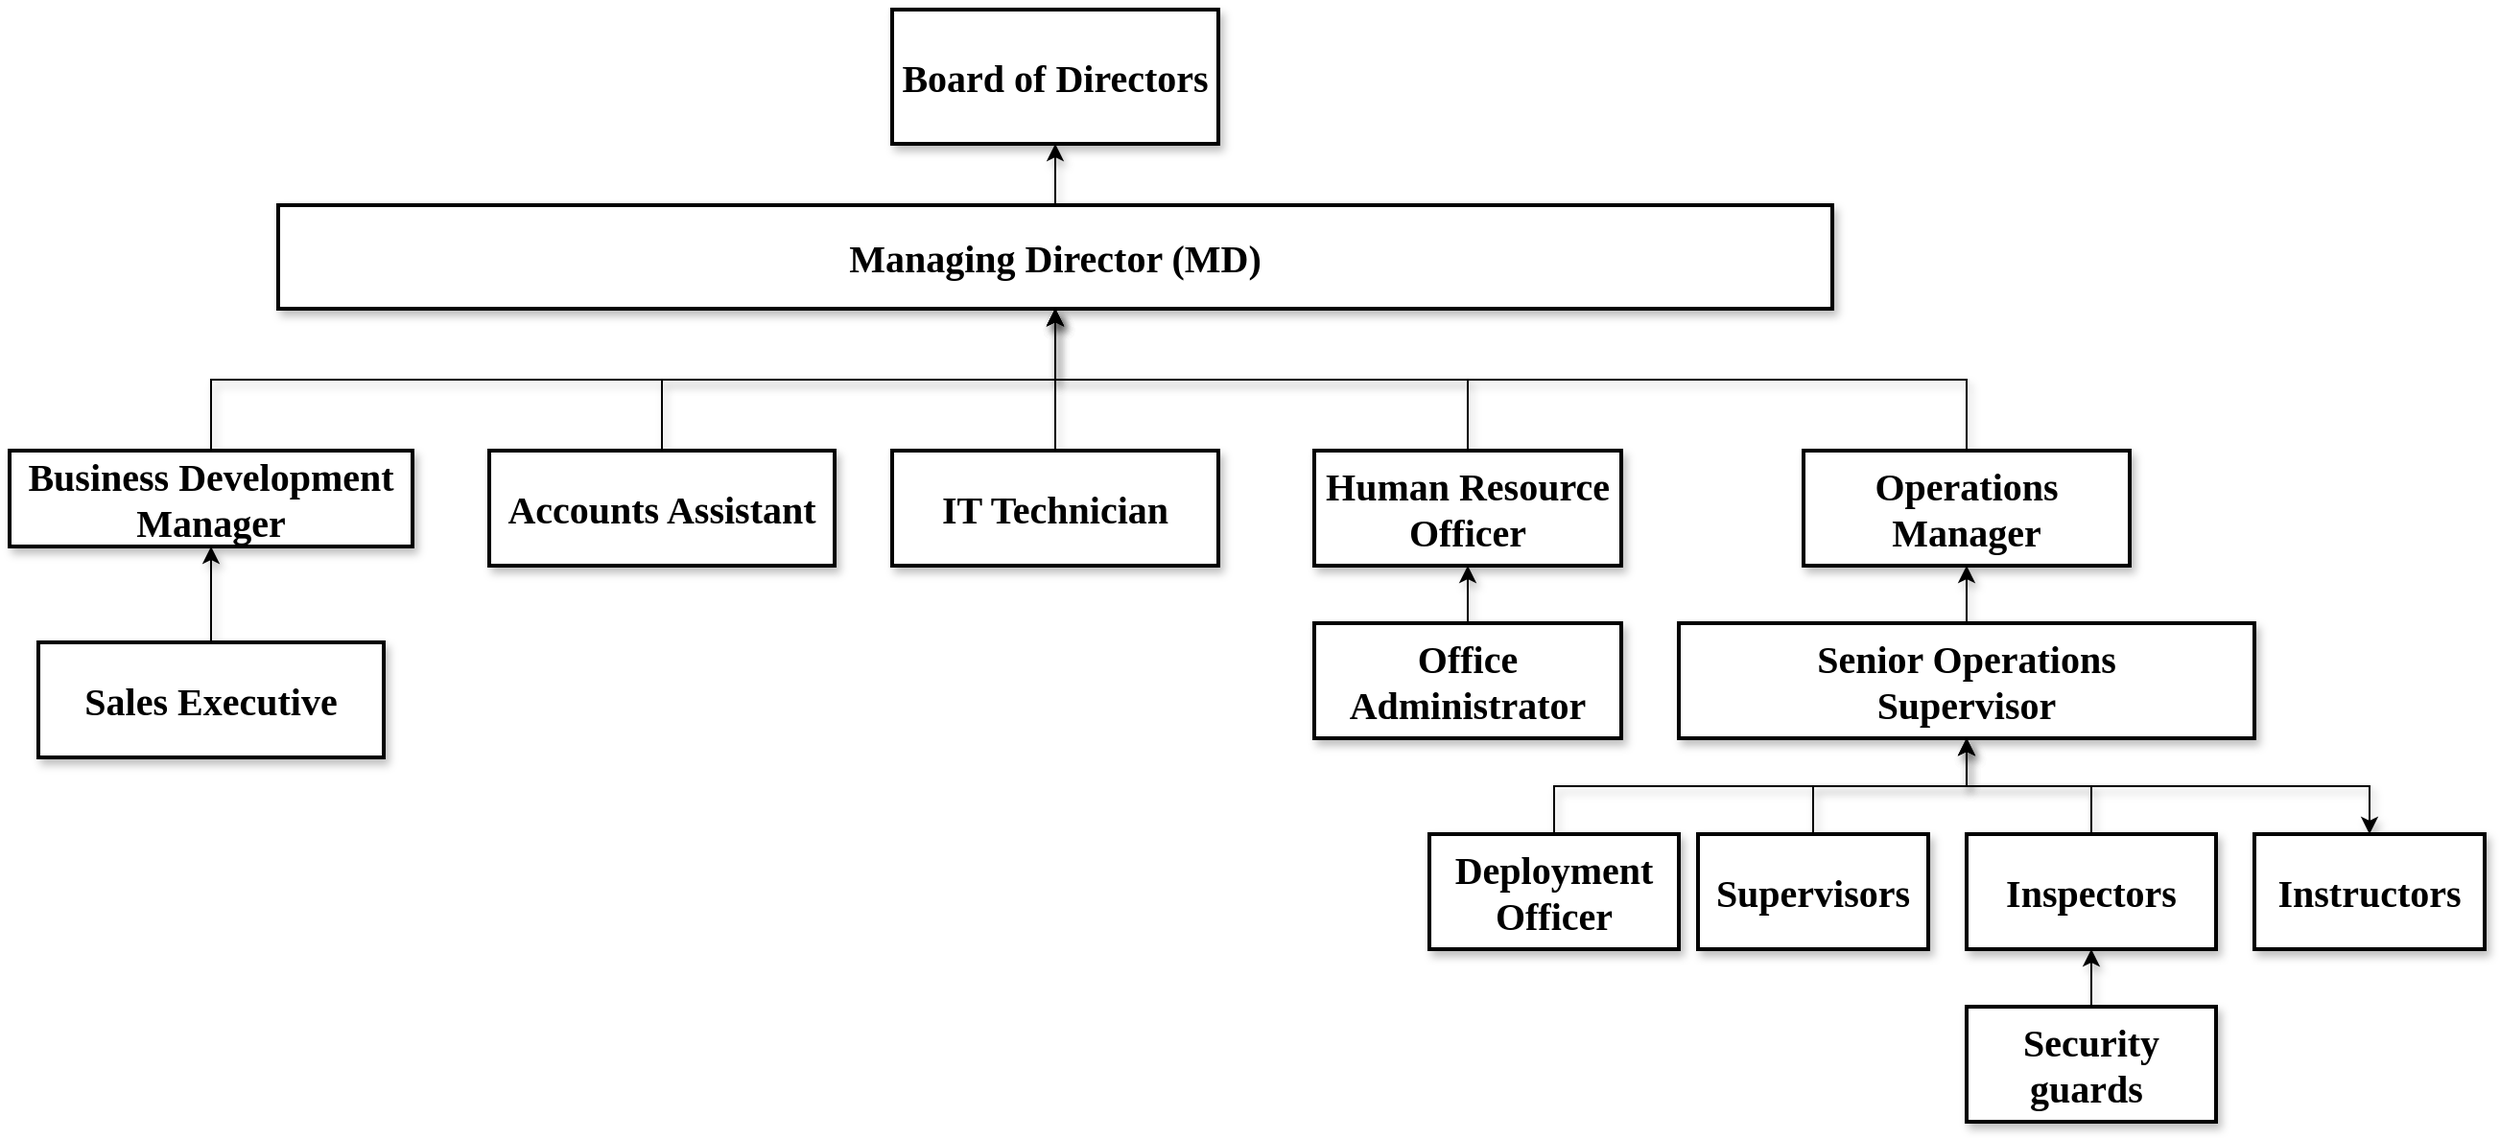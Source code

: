 <mxfile version="26.0.16">
  <diagram name="Page-1" id="AJRmofzPEsTIlUFj2CXO">
    <mxGraphModel dx="1730" dy="460" grid="1" gridSize="10" guides="1" tooltips="1" connect="1" arrows="1" fold="1" page="1" pageScale="1" pageWidth="850" pageHeight="1100" math="0" shadow="0">
      <root>
        <mxCell id="0" />
        <mxCell id="1" parent="0" />
        <mxCell id="A1Uzxhxm5-m14l__Z3a2-18" value="" style="edgeStyle=orthogonalEdgeStyle;rounded=0;orthogonalLoop=1;jettySize=auto;html=1;fontStyle=1;shadow=1;fontSize=20;fontFamily=Times New Roman;" edge="1" parent="1" source="3" target="A1Uzxhxm5-m14l__Z3a2-17">
          <mxGeometry relative="1" as="geometry" />
        </mxCell>
        <mxCell id="A1Uzxhxm5-m14l__Z3a2-23" value="" style="edgeStyle=orthogonalEdgeStyle;rounded=0;orthogonalLoop=1;jettySize=auto;html=1;fontStyle=1;shadow=1;fontSize=20;fontFamily=Times New Roman;" edge="1" parent="1" source="A1Uzxhxm5-m14l__Z3a2-22" target="3">
          <mxGeometry relative="1" as="geometry" />
        </mxCell>
        <mxCell id="A1Uzxhxm5-m14l__Z3a2-26" value="" style="edgeStyle=orthogonalEdgeStyle;rounded=0;orthogonalLoop=1;jettySize=auto;html=1;fontStyle=1;shadow=1;fontSize=20;fontFamily=Times New Roman;" edge="1" parent="1" source="A1Uzxhxm5-m14l__Z3a2-25" target="3">
          <mxGeometry relative="1" as="geometry" />
        </mxCell>
        <mxCell id="A1Uzxhxm5-m14l__Z3a2-28" value="" style="edgeStyle=orthogonalEdgeStyle;rounded=0;orthogonalLoop=1;jettySize=auto;html=1;fontStyle=1;shadow=1;fontSize=20;fontFamily=Times New Roman;" edge="1" parent="1" source="A1Uzxhxm5-m14l__Z3a2-27" target="3">
          <mxGeometry relative="1" as="geometry" />
        </mxCell>
        <mxCell id="A1Uzxhxm5-m14l__Z3a2-33" value="" style="edgeStyle=orthogonalEdgeStyle;rounded=0;orthogonalLoop=1;jettySize=auto;html=1;fontStyle=1;shadow=1;fontSize=20;fontFamily=Times New Roman;" edge="1" parent="1" source="A1Uzxhxm5-m14l__Z3a2-32" target="3">
          <mxGeometry relative="1" as="geometry" />
        </mxCell>
        <mxCell id="A1Uzxhxm5-m14l__Z3a2-37" value="" style="edgeStyle=orthogonalEdgeStyle;rounded=0;orthogonalLoop=1;jettySize=auto;html=1;fontStyle=1;shadow=1;fontSize=20;fontFamily=Times New Roman;" edge="1" parent="1" source="A1Uzxhxm5-m14l__Z3a2-36" target="3">
          <mxGeometry relative="1" as="geometry" />
        </mxCell>
        <mxCell id="3" value="Managing Director (MD)" style="whiteSpace=wrap;strokeWidth=2;fontStyle=1;shadow=1;fontSize=20;fontFamily=Times New Roman;" parent="1" vertex="1">
          <mxGeometry x="-30" y="112" width="810" height="54" as="geometry" />
        </mxCell>
        <mxCell id="A1Uzxhxm5-m14l__Z3a2-17" value="Board of Directors" style="whiteSpace=wrap;html=1;strokeWidth=2;fontStyle=1;shadow=1;fontSize=20;fontFamily=Times New Roman;" vertex="1" parent="1">
          <mxGeometry x="290" y="10" width="170" height="70" as="geometry" />
        </mxCell>
        <mxCell id="A1Uzxhxm5-m14l__Z3a2-22" value="Accounts Assistant" style="whiteSpace=wrap;html=1;strokeWidth=2;fontStyle=1;shadow=1;fontSize=20;fontFamily=Times New Roman;" vertex="1" parent="1">
          <mxGeometry x="80" y="240" width="180" height="60" as="geometry" />
        </mxCell>
        <mxCell id="A1Uzxhxm5-m14l__Z3a2-25" value="IT Technician" style="whiteSpace=wrap;html=1;strokeWidth=2;fontStyle=1;shadow=1;fontSize=20;fontFamily=Times New Roman;" vertex="1" parent="1">
          <mxGeometry x="290" y="240" width="170" height="60" as="geometry" />
        </mxCell>
        <mxCell id="A1Uzxhxm5-m14l__Z3a2-31" value="" style="edgeStyle=orthogonalEdgeStyle;rounded=0;orthogonalLoop=1;jettySize=auto;html=1;fontStyle=1;shadow=1;fontSize=20;fontFamily=Times New Roman;" edge="1" parent="1" source="A1Uzxhxm5-m14l__Z3a2-30" target="A1Uzxhxm5-m14l__Z3a2-27">
          <mxGeometry relative="1" as="geometry" />
        </mxCell>
        <mxCell id="A1Uzxhxm5-m14l__Z3a2-27" value="Human Resource Officer" style="whiteSpace=wrap;html=1;strokeWidth=2;fontStyle=1;shadow=1;fontSize=20;fontFamily=Times New Roman;" vertex="1" parent="1">
          <mxGeometry x="510" y="240" width="160" height="60" as="geometry" />
        </mxCell>
        <mxCell id="A1Uzxhxm5-m14l__Z3a2-30" value="Office Administrator" style="whiteSpace=wrap;html=1;strokeWidth=2;fontStyle=1;shadow=1;fontSize=20;fontFamily=Times New Roman;" vertex="1" parent="1">
          <mxGeometry x="510" y="330" width="160" height="60" as="geometry" />
        </mxCell>
        <mxCell id="A1Uzxhxm5-m14l__Z3a2-35" value="" style="edgeStyle=orthogonalEdgeStyle;rounded=0;orthogonalLoop=1;jettySize=auto;html=1;fontStyle=1;shadow=1;fontSize=20;fontFamily=Times New Roman;" edge="1" parent="1" source="A1Uzxhxm5-m14l__Z3a2-34" target="A1Uzxhxm5-m14l__Z3a2-32">
          <mxGeometry relative="1" as="geometry" />
        </mxCell>
        <mxCell id="A1Uzxhxm5-m14l__Z3a2-32" value="&lt;span&gt;&lt;span lang=&quot;EN-GB&quot;&gt;Business Development&lt;br&gt;Manager&lt;/span&gt;&lt;/span&gt;&lt;span style=&quot;line-height: 115%;&quot; lang=&quot;EN-GB&quot;&gt;&lt;/span&gt;" style="whiteSpace=wrap;html=1;strokeWidth=2;fontStyle=1;shadow=1;fontSize=20;fontFamily=Times New Roman;" vertex="1" parent="1">
          <mxGeometry x="-170" y="240" width="210" height="50" as="geometry" />
        </mxCell>
        <mxCell id="A1Uzxhxm5-m14l__Z3a2-34" value="&lt;span&gt;&lt;span lang=&quot;EN-GB&quot;&gt;Sales Executive&lt;/span&gt;&lt;/span&gt;&lt;span style=&quot;line-height: 115%;&quot; lang=&quot;EN-GB&quot;&gt;&lt;/span&gt;" style="whiteSpace=wrap;html=1;strokeWidth=2;fontStyle=1;shadow=1;fontSize=20;fontFamily=Times New Roman;" vertex="1" parent="1">
          <mxGeometry x="-155" y="340" width="180" height="60" as="geometry" />
        </mxCell>
        <mxCell id="A1Uzxhxm5-m14l__Z3a2-39" value="" style="edgeStyle=orthogonalEdgeStyle;rounded=0;orthogonalLoop=1;jettySize=auto;html=1;fontStyle=1;shadow=1;fontSize=20;fontFamily=Times New Roman;" edge="1" parent="1" source="A1Uzxhxm5-m14l__Z3a2-38" target="A1Uzxhxm5-m14l__Z3a2-36">
          <mxGeometry relative="1" as="geometry" />
        </mxCell>
        <mxCell id="A1Uzxhxm5-m14l__Z3a2-36" value="&lt;span&gt;&lt;span lang=&quot;EN-GB&quot;&gt;Operations Manager&lt;/span&gt;&lt;/span&gt;" style="whiteSpace=wrap;html=1;strokeWidth=2;fontStyle=1;shadow=1;fontSize=20;fontFamily=Times New Roman;" vertex="1" parent="1">
          <mxGeometry x="765" y="240" width="170" height="60" as="geometry" />
        </mxCell>
        <mxCell id="A1Uzxhxm5-m14l__Z3a2-41" value="" style="edgeStyle=orthogonalEdgeStyle;rounded=0;orthogonalLoop=1;jettySize=auto;html=1;fontStyle=1;shadow=1;fontSize=20;fontFamily=Times New Roman;" edge="1" parent="1" source="A1Uzxhxm5-m14l__Z3a2-40" target="A1Uzxhxm5-m14l__Z3a2-38">
          <mxGeometry relative="1" as="geometry" />
        </mxCell>
        <mxCell id="A1Uzxhxm5-m14l__Z3a2-45" value="" style="edgeStyle=orthogonalEdgeStyle;rounded=0;orthogonalLoop=1;jettySize=auto;html=1;fontStyle=1;shadow=1;fontSize=20;fontFamily=Times New Roman;" edge="1" parent="1" source="A1Uzxhxm5-m14l__Z3a2-44" target="A1Uzxhxm5-m14l__Z3a2-38">
          <mxGeometry relative="1" as="geometry" />
        </mxCell>
        <mxCell id="A1Uzxhxm5-m14l__Z3a2-47" value="" style="edgeStyle=orthogonalEdgeStyle;rounded=0;orthogonalLoop=1;jettySize=auto;html=1;fontStyle=1;shadow=1;fontSize=20;fontFamily=Times New Roman;" edge="1" parent="1" source="A1Uzxhxm5-m14l__Z3a2-46" target="A1Uzxhxm5-m14l__Z3a2-38">
          <mxGeometry relative="1" as="geometry" />
        </mxCell>
        <mxCell id="A1Uzxhxm5-m14l__Z3a2-49" value="" style="edgeStyle=orthogonalEdgeStyle;rounded=0;orthogonalLoop=1;jettySize=auto;html=1;fontStyle=1;shadow=1;fontSize=20;fontFamily=Times New Roman;" edge="1" parent="1" source="A1Uzxhxm5-m14l__Z3a2-38" target="A1Uzxhxm5-m14l__Z3a2-48">
          <mxGeometry relative="1" as="geometry" />
        </mxCell>
        <mxCell id="A1Uzxhxm5-m14l__Z3a2-38" value="&lt;span&gt;&lt;span lang=&quot;EN-GB&quot;&gt;Senior Operations&lt;br&gt;Supervisor&lt;/span&gt;&lt;/span&gt;" style="whiteSpace=wrap;html=1;strokeWidth=2;fontStyle=1;shadow=1;fontSize=20;fontFamily=Times New Roman;" vertex="1" parent="1">
          <mxGeometry x="700" y="330" width="300" height="60" as="geometry" />
        </mxCell>
        <mxCell id="A1Uzxhxm5-m14l__Z3a2-40" value="&lt;span&gt;&lt;span lang=&quot;EN-GB&quot;&gt;Deployment Officer&lt;/span&gt;&lt;/span&gt;&lt;span lang=&quot;EN-GB&quot; style=&quot;line-height: 115%;&quot;&gt;&lt;/span&gt;" style="whiteSpace=wrap;html=1;strokeWidth=2;fontStyle=1;shadow=1;fontSize=20;fontFamily=Times New Roman;" vertex="1" parent="1">
          <mxGeometry x="570" y="440" width="130" height="60" as="geometry" />
        </mxCell>
        <mxCell id="A1Uzxhxm5-m14l__Z3a2-51" value="" style="edgeStyle=orthogonalEdgeStyle;rounded=0;orthogonalLoop=1;jettySize=auto;html=1;fontStyle=1;shadow=1;fontSize=20;fontFamily=Times New Roman;" edge="1" parent="1" source="A1Uzxhxm5-m14l__Z3a2-50" target="A1Uzxhxm5-m14l__Z3a2-44">
          <mxGeometry relative="1" as="geometry" />
        </mxCell>
        <mxCell id="A1Uzxhxm5-m14l__Z3a2-44" value="&lt;span&gt;&lt;span lang=&quot;EN-GB&quot;&gt;Inspectors&lt;/span&gt;&lt;/span&gt;" style="whiteSpace=wrap;html=1;strokeWidth=2;fontStyle=1;shadow=1;fontSize=20;fontFamily=Times New Roman;" vertex="1" parent="1">
          <mxGeometry x="850" y="440" width="130" height="60" as="geometry" />
        </mxCell>
        <mxCell id="A1Uzxhxm5-m14l__Z3a2-46" value="&lt;span&gt;&lt;span lang=&quot;EN-GB&quot;&gt;Supervisors&lt;/span&gt;&lt;/span&gt;" style="whiteSpace=wrap;html=1;strokeWidth=2;fontStyle=1;shadow=1;fontSize=20;fontFamily=Times New Roman;" vertex="1" parent="1">
          <mxGeometry x="710" y="440" width="120" height="60" as="geometry" />
        </mxCell>
        <mxCell id="A1Uzxhxm5-m14l__Z3a2-48" value="&lt;span&gt;&lt;span lang=&quot;EN-GB&quot;&gt;Instructors&lt;/span&gt;&lt;/span&gt;" style="whiteSpace=wrap;html=1;strokeWidth=2;fontStyle=1;shadow=1;fontSize=20;fontFamily=Times New Roman;" vertex="1" parent="1">
          <mxGeometry x="1000" y="440" width="120" height="60" as="geometry" />
        </mxCell>
        <mxCell id="A1Uzxhxm5-m14l__Z3a2-50" value="&lt;span&gt;&lt;span lang=&quot;EN-GB&quot;&gt;Security guards&amp;nbsp;&lt;/span&gt;&lt;/span&gt;" style="whiteSpace=wrap;html=1;strokeWidth=2;fontStyle=1;shadow=1;fontSize=20;fontFamily=Times New Roman;" vertex="1" parent="1">
          <mxGeometry x="850" y="530" width="130" height="60" as="geometry" />
        </mxCell>
      </root>
    </mxGraphModel>
  </diagram>
</mxfile>
